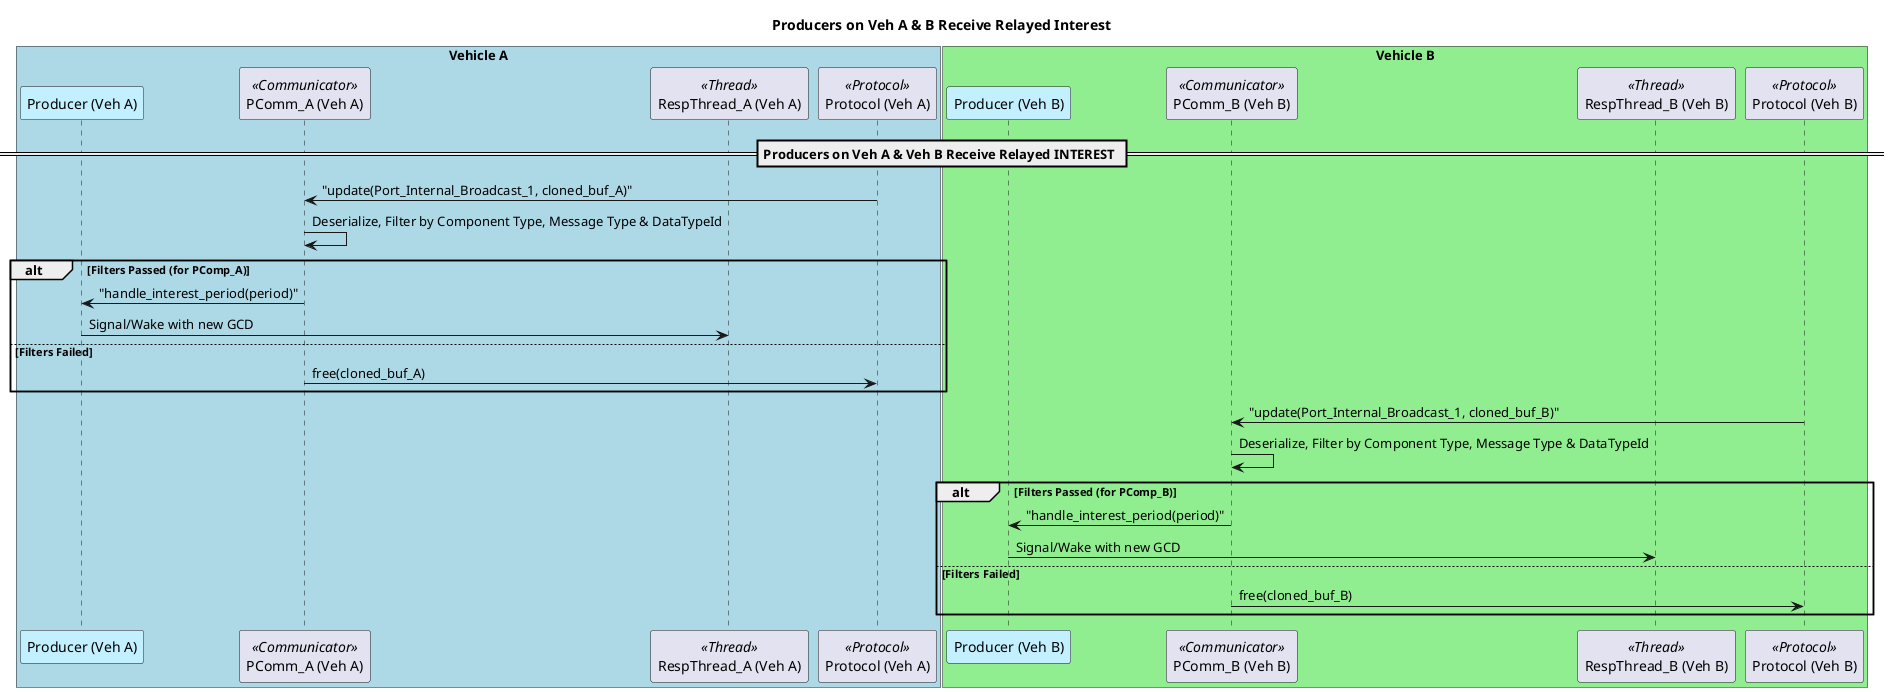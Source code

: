 @startuml Producer Handling Flow (Inter-Vehicle)

title Producers on Veh A & B Receive Relayed Interest

participant Proto_A as "Protocol (Veh A)" <<Protocol>>
participant ProducerComp_A as "Producer (Veh A)" #Application
participant PComm_A as "PComm_A (Veh A)" <<Communicator>>
participant PRespT_A as "RespThread_A (Veh A)" <<Thread>>

participant Proto_B as "Protocol (Veh B)" <<Protocol>>
participant ProducerComp_B as "Producer (Veh B)" #Application
participant PComm_B as "PComm_B (Veh B)" <<Communicator>>
participant PRespT_B as "RespThread_B (Veh B)" <<Thread>>

box "Vehicle A" #LightBlue
    participant ProducerComp_A
    participant PComm_A
    participant PRespT_A
    participant Proto_A
end box

box "Vehicle B" #LightGreen
    participant ProducerComp_B
    participant PComm_B
    participant PRespT_B
    participant Proto_B
end box

== Producers on Veh A & Veh B Receive Relayed INTEREST ==

'Relay on Vehicle A'
Proto_A -> PComm_A : "update(Port_Internal_Broadcast_1, cloned_buf_A)"
    PComm_A -> PComm_A : Deserialize, Filter by Component Type, Message Type & DataTypeId
    alt Filters Passed (for PComp_A)
        PComm_A -> ProducerComp_A : "handle_interest_period(period)"
        ProducerComp_A -> PRespT_A : Signal/Wake with new GCD
    else Filters Failed
        PComm_A -> Proto_A : free(cloned_buf_A)
    end

'Relay on Vehicle B'
Proto_B -> PComm_B : "update(Port_Internal_Broadcast_1, cloned_buf_B)"
    PComm_B -> PComm_B : Deserialize, Filter by Component Type, Message Type & DataTypeId
    alt Filters Passed (for PComp_B)
        PComm_B -> ProducerComp_B : "handle_interest_period(period)"
        ProducerComp_B -> PRespT_B : Signal/Wake with new GCD
    else Filters Failed
        PComm_B -> Proto_B : free(cloned_buf_B)
    end

@enduml 